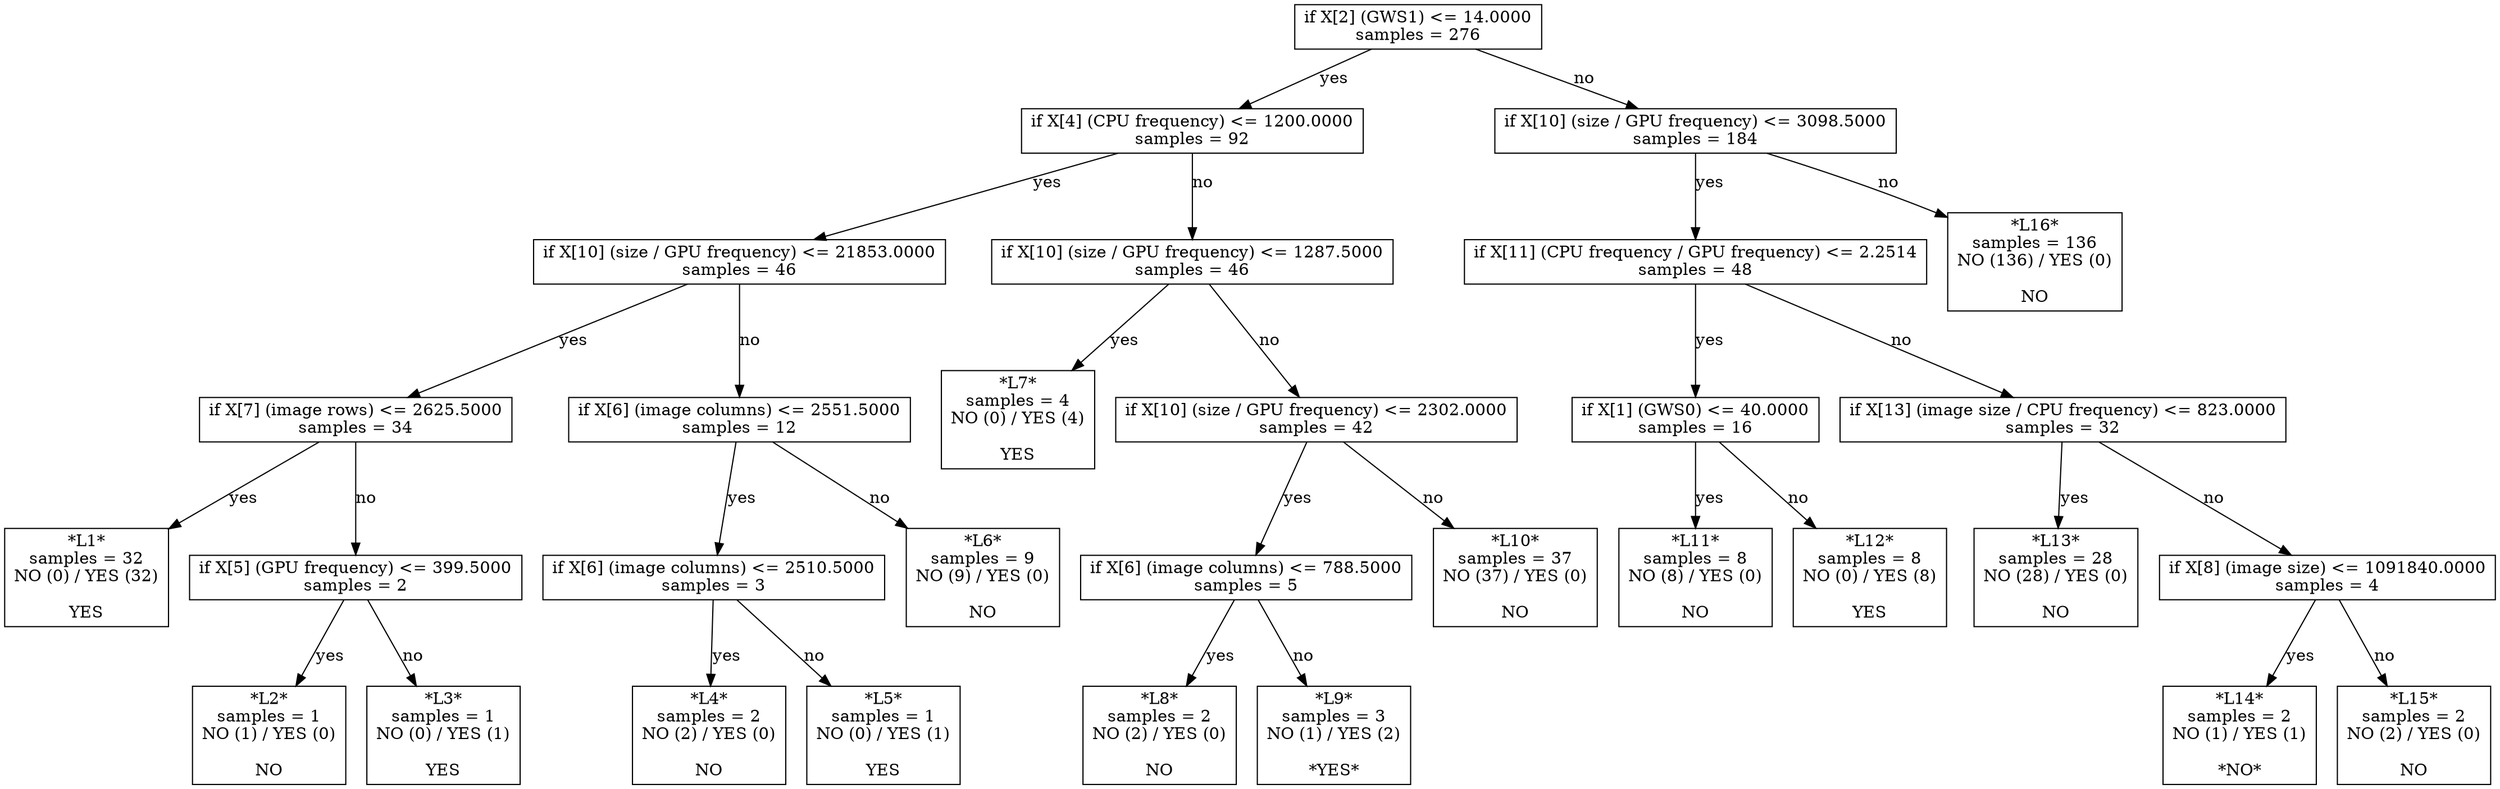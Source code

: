 digraph Tree {
0 [label="if X[2] (GWS1) <= 14.0000\nsamples = 276", shape="box"] ;
1 [label="if X[4] (CPU frequency) <= 1200.0000\nsamples = 92", shape="box"] ;
0 -> 1 [label="yes"];
2 [label="if X[10] (size / GPU frequency) <= 21853.0000\nsamples = 46", shape="box"] ;
1 -> 2 [label="yes"];
3 [label="if X[7] (image rows) <= 2625.5000\nsamples = 34", shape="box"] ;
2 -> 3 [label="yes"];
4 [label="*L1*\nsamples = 32\nNO (0) / YES (32)\n\nYES", shape="box"] ;
3 -> 4 [label="yes"];
5 [label="if X[5] (GPU frequency) <= 399.5000\nsamples = 2", shape="box"] ;
3 -> 5 [label="no"];
6 [label="*L2*\nsamples = 1\nNO (1) / YES (0)\n\nNO", shape="box"] ;
5 -> 6 [label="yes"];
7 [label="*L3*\nsamples = 1\nNO (0) / YES (1)\n\nYES", shape="box"] ;
5 -> 7 [label="no"];
8 [label="if X[6] (image columns) <= 2551.5000\nsamples = 12", shape="box"] ;
2 -> 8 [label="no"];
9 [label="if X[6] (image columns) <= 2510.5000\nsamples = 3", shape="box"] ;
8 -> 9 [label="yes"];
10 [label="*L4*\nsamples = 2\nNO (2) / YES (0)\n\nNO", shape="box"] ;
9 -> 10 [label="yes"];
11 [label="*L5*\nsamples = 1\nNO (0) / YES (1)\n\nYES", shape="box"] ;
9 -> 11 [label="no"];
12 [label="*L6*\nsamples = 9\nNO (9) / YES (0)\n\nNO", shape="box"] ;
8 -> 12 [label="no"];
13 [label="if X[10] (size / GPU frequency) <= 1287.5000\nsamples = 46", shape="box"] ;
1 -> 13 [label="no"];
14 [label="*L7*\nsamples = 4\nNO (0) / YES (4)\n\nYES", shape="box"] ;
13 -> 14 [label="yes"];
15 [label="if X[10] (size / GPU frequency) <= 2302.0000\nsamples = 42", shape="box"] ;
13 -> 15 [label="no"];
16 [label="if X[6] (image columns) <= 788.5000\nsamples = 5", shape="box"] ;
15 -> 16 [label="yes"];
17 [label="*L8*\nsamples = 2\nNO (2) / YES (0)\n\nNO", shape="box"] ;
16 -> 17 [label="yes"];
18 [label="*L9*\nsamples = 3\nNO (1) / YES (2)\n\n*YES*", shape="box"] ;
16 -> 18 [label="no"];
19 [label="*L10*\nsamples = 37\nNO (37) / YES (0)\n\nNO", shape="box"] ;
15 -> 19 [label="no"];
20 [label="if X[10] (size / GPU frequency) <= 3098.5000\nsamples = 184", shape="box"] ;
0 -> 20 [label="no"];
21 [label="if X[11] (CPU frequency / GPU frequency) <= 2.2514\nsamples = 48", shape="box"] ;
20 -> 21 [label="yes"];
22 [label="if X[1] (GWS0) <= 40.0000\nsamples = 16", shape="box"] ;
21 -> 22 [label="yes"];
23 [label="*L11*\nsamples = 8\nNO (8) / YES (0)\n\nNO", shape="box"] ;
22 -> 23 [label="yes"];
24 [label="*L12*\nsamples = 8\nNO (0) / YES (8)\n\nYES", shape="box"] ;
22 -> 24 [label="no"];
25 [label="if X[13] (image size / CPU frequency) <= 823.0000\nsamples = 32", shape="box"] ;
21 -> 25 [label="no"];
26 [label="*L13*\nsamples = 28\nNO (28) / YES (0)\n\nNO", shape="box"] ;
25 -> 26 [label="yes"];
27 [label="if X[8] (image size) <= 1091840.0000\nsamples = 4", shape="box"] ;
25 -> 27 [label="no"];
28 [label="*L14*\nsamples = 2\nNO (1) / YES (1)\n\n*NO*", shape="box"] ;
27 -> 28 [label="yes"];
29 [label="*L15*\nsamples = 2\nNO (2) / YES (0)\n\nNO", shape="box"] ;
27 -> 29 [label="no"];
30 [label="*L16*\nsamples = 136\nNO (136) / YES (0)\n\nNO", shape="box"] ;
20 -> 30 [label="no"];
}
